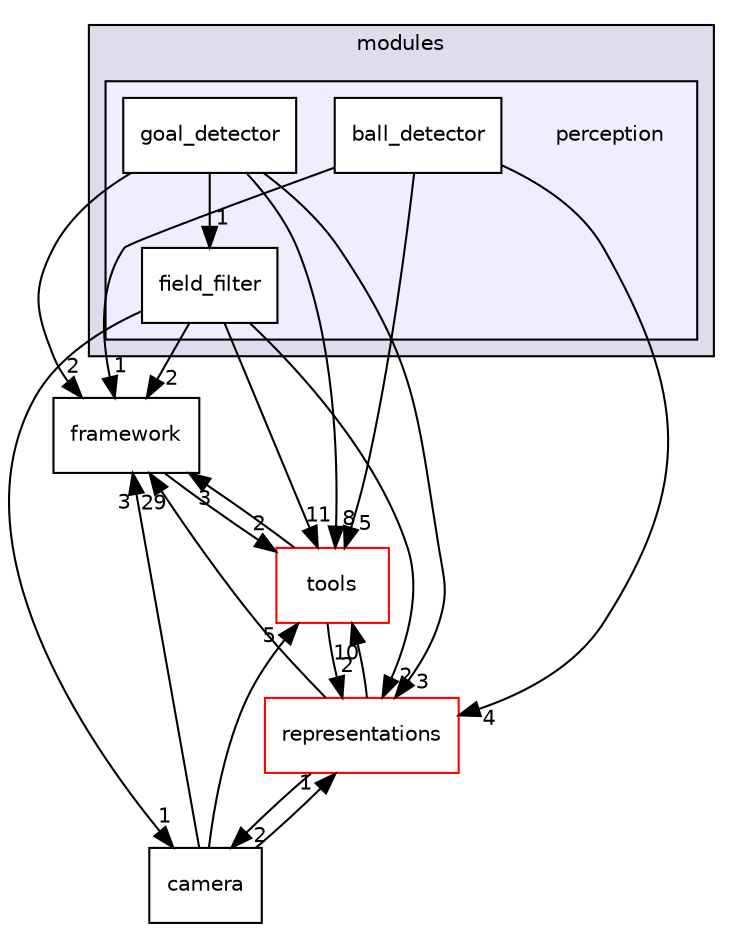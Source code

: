 digraph "source/dnt/modules/perception" {
  compound=true
  node [ fontsize="10", fontname="Helvetica"];
  edge [ labelfontsize="10", labelfontname="Helvetica"];
  subgraph clusterdir_ad53b0f4bec322963e2f3b44cd4ccbea {
    graph [ bgcolor="#ddddee", pencolor="black", label="modules" fontname="Helvetica", fontsize="10", URL="dir_ad53b0f4bec322963e2f3b44cd4ccbea.html"]
  subgraph clusterdir_901e1d06eca60fab0c757859e00e84e9 {
    graph [ bgcolor="#eeeeff", pencolor="black", label="" URL="dir_901e1d06eca60fab0c757859e00e84e9.html"];
    dir_901e1d06eca60fab0c757859e00e84e9 [shape=plaintext label="perception"];
    dir_7d800ace9d26dfc98816b006294b0db9 [shape=box label="ball_detector" color="black" fillcolor="white" style="filled" URL="dir_7d800ace9d26dfc98816b006294b0db9.html"];
    dir_52e36e24a78e87e1a35ec4ad3766ae36 [shape=box label="field_filter" color="black" fillcolor="white" style="filled" URL="dir_52e36e24a78e87e1a35ec4ad3766ae36.html"];
    dir_ca7a2f57a6e89cef0423931df809a52f [shape=box label="goal_detector" color="black" fillcolor="white" style="filled" URL="dir_ca7a2f57a6e89cef0423931df809a52f.html"];
  }
  }
  dir_d108a8a52eeac75b0e597769f03f48e5 [shape=box label="framework" URL="dir_d108a8a52eeac75b0e597769f03f48e5.html"];
  dir_d5bdfd12cdf0f5b5df18e59b9335c4ec [shape=box label="camera" URL="dir_d5bdfd12cdf0f5b5df18e59b9335c4ec.html"];
  dir_5d0042f909018ce5a6e6ef6ccdf4504c [shape=box label="tools" fillcolor="white" style="filled" color="red" URL="dir_5d0042f909018ce5a6e6ef6ccdf4504c.html"];
  dir_ffe3ad53f1ced0e013eef8ad4adffcb5 [shape=box label="representations" fillcolor="white" style="filled" color="red" URL="dir_ffe3ad53f1ced0e013eef8ad4adffcb5.html"];
  dir_d108a8a52eeac75b0e597769f03f48e5->dir_5d0042f909018ce5a6e6ef6ccdf4504c [headlabel="2", labeldistance=1.5 headhref="dir_000003_000037.html"];
  dir_ca7a2f57a6e89cef0423931df809a52f->dir_d108a8a52eeac75b0e597769f03f48e5 [headlabel="2", labeldistance=1.5 headhref="dir_000024_000003.html"];
  dir_ca7a2f57a6e89cef0423931df809a52f->dir_5d0042f909018ce5a6e6ef6ccdf4504c [headlabel="8", labeldistance=1.5 headhref="dir_000024_000037.html"];
  dir_ca7a2f57a6e89cef0423931df809a52f->dir_ffe3ad53f1ced0e013eef8ad4adffcb5 [headlabel="3", labeldistance=1.5 headhref="dir_000024_000027.html"];
  dir_ca7a2f57a6e89cef0423931df809a52f->dir_52e36e24a78e87e1a35ec4ad3766ae36 [headlabel="1", labeldistance=1.5 headhref="dir_000024_000023.html"];
  dir_7d800ace9d26dfc98816b006294b0db9->dir_d108a8a52eeac75b0e597769f03f48e5 [headlabel="1", labeldistance=1.5 headhref="dir_000022_000003.html"];
  dir_7d800ace9d26dfc98816b006294b0db9->dir_5d0042f909018ce5a6e6ef6ccdf4504c [headlabel="5", labeldistance=1.5 headhref="dir_000022_000037.html"];
  dir_7d800ace9d26dfc98816b006294b0db9->dir_ffe3ad53f1ced0e013eef8ad4adffcb5 [headlabel="4", labeldistance=1.5 headhref="dir_000022_000027.html"];
  dir_5d0042f909018ce5a6e6ef6ccdf4504c->dir_d108a8a52eeac75b0e597769f03f48e5 [headlabel="3", labeldistance=1.5 headhref="dir_000037_000003.html"];
  dir_5d0042f909018ce5a6e6ef6ccdf4504c->dir_ffe3ad53f1ced0e013eef8ad4adffcb5 [headlabel="2", labeldistance=1.5 headhref="dir_000037_000027.html"];
  dir_d5bdfd12cdf0f5b5df18e59b9335c4ec->dir_d108a8a52eeac75b0e597769f03f48e5 [headlabel="3", labeldistance=1.5 headhref="dir_000011_000003.html"];
  dir_d5bdfd12cdf0f5b5df18e59b9335c4ec->dir_5d0042f909018ce5a6e6ef6ccdf4504c [headlabel="5", labeldistance=1.5 headhref="dir_000011_000037.html"];
  dir_d5bdfd12cdf0f5b5df18e59b9335c4ec->dir_ffe3ad53f1ced0e013eef8ad4adffcb5 [headlabel="1", labeldistance=1.5 headhref="dir_000011_000027.html"];
  dir_ffe3ad53f1ced0e013eef8ad4adffcb5->dir_d108a8a52eeac75b0e597769f03f48e5 [headlabel="29", labeldistance=1.5 headhref="dir_000027_000003.html"];
  dir_ffe3ad53f1ced0e013eef8ad4adffcb5->dir_d5bdfd12cdf0f5b5df18e59b9335c4ec [headlabel="2", labeldistance=1.5 headhref="dir_000027_000011.html"];
  dir_ffe3ad53f1ced0e013eef8ad4adffcb5->dir_5d0042f909018ce5a6e6ef6ccdf4504c [headlabel="10", labeldistance=1.5 headhref="dir_000027_000037.html"];
  dir_52e36e24a78e87e1a35ec4ad3766ae36->dir_d108a8a52eeac75b0e597769f03f48e5 [headlabel="2", labeldistance=1.5 headhref="dir_000023_000003.html"];
  dir_52e36e24a78e87e1a35ec4ad3766ae36->dir_d5bdfd12cdf0f5b5df18e59b9335c4ec [headlabel="1", labeldistance=1.5 headhref="dir_000023_000011.html"];
  dir_52e36e24a78e87e1a35ec4ad3766ae36->dir_5d0042f909018ce5a6e6ef6ccdf4504c [headlabel="11", labeldistance=1.5 headhref="dir_000023_000037.html"];
  dir_52e36e24a78e87e1a35ec4ad3766ae36->dir_ffe3ad53f1ced0e013eef8ad4adffcb5 [headlabel="2", labeldistance=1.5 headhref="dir_000023_000027.html"];
}
